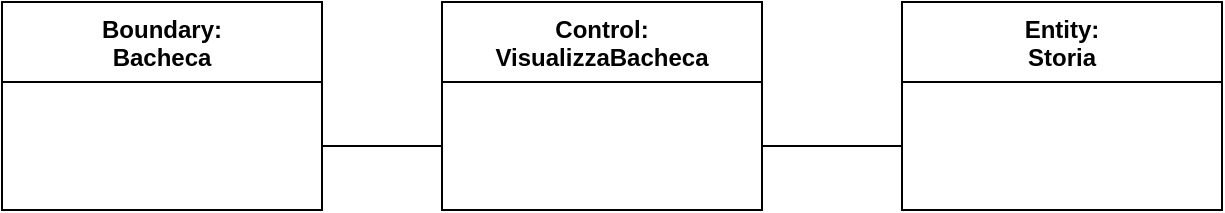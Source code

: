<mxfile version="15.7.3" type="device" pages="2"><diagram id="ZCqlWG__U0BFF5rXpEv3" name="ClassDiagramm"><mxGraphModel dx="782" dy="539" grid="1" gridSize="10" guides="1" tooltips="1" connect="1" arrows="1" fold="1" page="1" pageScale="1" pageWidth="827" pageHeight="1169" math="0" shadow="0"><root><mxCell id="0"/><mxCell id="1" parent="0"/><mxCell id="3bFIEg8BjlihEFsdtrfG-1" value="Entity:&#10;Storia" style="swimlane;fontStyle=1;align=center;verticalAlign=top;childLayout=stackLayout;horizontal=1;startSize=40;horizontalStack=0;resizeParent=1;resizeParentMax=0;resizeLast=0;collapsible=1;marginBottom=0;rotation=0;" parent="1" vertex="1"><mxGeometry x="560" y="240" width="160" height="104" as="geometry"/></mxCell><mxCell id="3bFIEg8BjlihEFsdtrfG-3" value="" style="line;strokeWidth=1;fillColor=#FFFFFF;align=left;verticalAlign=middle;spacingTop=-1;spacingLeft=3;spacingRight=3;rotatable=0;labelPosition=right;points=[];portConstraint=eastwest;strokeColor=none;" parent="3bFIEg8BjlihEFsdtrfG-1" vertex="1"><mxGeometry y="40" width="160" height="64" as="geometry"/></mxCell><mxCell id="3bFIEg8BjlihEFsdtrfG-21" value="Control:&#10;VisualizzaBacheca" style="swimlane;fontStyle=1;align=center;verticalAlign=top;childLayout=stackLayout;horizontal=1;startSize=40;horizontalStack=0;resizeParent=1;resizeParentMax=0;resizeLast=0;collapsible=1;marginBottom=0;" parent="1" vertex="1"><mxGeometry x="330" y="240" width="160" height="104" as="geometry"/></mxCell><mxCell id="3bFIEg8BjlihEFsdtrfG-22" value="" style="line;strokeWidth=1;fillColor=default;align=left;verticalAlign=middle;spacingTop=-1;spacingLeft=3;spacingRight=3;rotatable=0;labelPosition=right;points=[];portConstraint=eastwest;strokeColor=none;" parent="3bFIEg8BjlihEFsdtrfG-21" vertex="1"><mxGeometry y="40" width="160" height="64" as="geometry"/></mxCell><mxCell id="3bFIEg8BjlihEFsdtrfG-23" value="Boundary:&#10;Bacheca" style="swimlane;fontStyle=1;align=center;verticalAlign=top;childLayout=stackLayout;horizontal=1;startSize=40;horizontalStack=0;resizeParent=1;resizeParentMax=0;resizeLast=0;collapsible=1;marginBottom=0;" parent="1" vertex="1"><mxGeometry x="110" y="240" width="160" height="104" as="geometry"/></mxCell><mxCell id="3bFIEg8BjlihEFsdtrfG-24" value="" style="line;strokeWidth=1;fillColor=none;align=left;verticalAlign=middle;spacingTop=-1;spacingLeft=3;spacingRight=3;rotatable=0;labelPosition=right;points=[];portConstraint=eastwest;strokeColor=none;" parent="3bFIEg8BjlihEFsdtrfG-23" vertex="1"><mxGeometry y="40" width="160" height="64" as="geometry"/></mxCell><mxCell id="3bFIEg8BjlihEFsdtrfG-29" value="" style="edgeStyle=orthogonalEdgeStyle;rounded=0;orthogonalLoop=1;jettySize=auto;html=1;endArrow=none;endFill=0;" parent="1" source="3bFIEg8BjlihEFsdtrfG-22" target="3bFIEg8BjlihEFsdtrfG-3" edge="1"><mxGeometry relative="1" as="geometry"/></mxCell><mxCell id="3bFIEg8BjlihEFsdtrfG-32" value="" style="edgeStyle=orthogonalEdgeStyle;rounded=0;orthogonalLoop=1;jettySize=auto;html=1;endArrow=none;endFill=0;" parent="1" source="3bFIEg8BjlihEFsdtrfG-22" target="3bFIEg8BjlihEFsdtrfG-24" edge="1"><mxGeometry relative="1" as="geometry"/></mxCell></root></mxGraphModel></diagram><diagram id="onUfXBzw6Di9SplrwfzI" name="SequenceDiagramm"><mxGraphModel dx="782" dy="539" grid="1" gridSize="10" guides="1" tooltips="1" connect="1" arrows="1" fold="1" page="1" pageScale="1" pageWidth="827" pageHeight="1169" math="0" shadow="0"><root><mxCell id="a1tYU3FfTgrZBpoWUp7v-0"/><mxCell id="a1tYU3FfTgrZBpoWUp7v-1" parent="a1tYU3FfTgrZBpoWUp7v-0"/><mxCell id="a1tYU3FfTgrZBpoWUp7v-2" value="" style="shape=umlLifeline;participant=umlActor;perimeter=lifelinePerimeter;whiteSpace=wrap;html=1;container=1;collapsible=0;recursiveResize=0;verticalAlign=top;spacingTop=36;outlineConnect=0;fillColor=default;gradientColor=none;" parent="a1tYU3FfTgrZBpoWUp7v-1" vertex="1"><mxGeometry x="40" y="130" width="20" height="590" as="geometry"/></mxCell><mxCell id="fTRmvQDcDXZsKyavgWBT-2" value="" style="html=1;points=[];perimeter=orthogonalPerimeter;fontSize=7;fillColor=default;gradientColor=none;" parent="a1tYU3FfTgrZBpoWUp7v-2" vertex="1"><mxGeometry x="5" y="53" width="10" height="477" as="geometry"/></mxCell><mxCell id="a1tYU3FfTgrZBpoWUp7v-3" value="" style="shape=umlLifeline;participant=umlBoundary;perimeter=lifelinePerimeter;whiteSpace=wrap;html=1;container=1;collapsible=0;recursiveResize=0;verticalAlign=top;spacingTop=36;outlineConnect=0;fillColor=default;gradientColor=none;size=70;" parent="a1tYU3FfTgrZBpoWUp7v-1" vertex="1"><mxGeometry x="152" y="120" width="85" height="600" as="geometry"/></mxCell><mxCell id="a1tYU3FfTgrZBpoWUp7v-7" value="HomeButtom" style="text;html=1;align=center;verticalAlign=middle;resizable=0;points=[];autosize=1;strokeColor=none;fillColor=none;fontSize=11;" parent="a1tYU3FfTgrZBpoWUp7v-3" vertex="1"><mxGeometry x="10" y="24" width="80" height="20" as="geometry"/></mxCell><mxCell id="fTRmvQDcDXZsKyavgWBT-4" value="" style="html=1;points=[];perimeter=orthogonalPerimeter;fontSize=7;fillColor=default;gradientColor=none;" parent="a1tYU3FfTgrZBpoWUp7v-3" vertex="1"><mxGeometry x="33" y="80" width="10" height="30" as="geometry"/></mxCell><mxCell id="a1tYU3FfTgrZBpoWUp7v-4" value="" style="shape=umlLifeline;participant=umlControl;perimeter=lifelinePerimeter;whiteSpace=wrap;html=1;container=1;collapsible=0;recursiveResize=0;verticalAlign=top;spacingTop=36;outlineConnect=0;fillColor=default;gradientColor=none;size=90;" parent="a1tYU3FfTgrZBpoWUp7v-1" vertex="1"><mxGeometry x="300" y="170" width="80" height="550" as="geometry"/></mxCell><mxCell id="fTRmvQDcDXZsKyavgWBT-0" value="&lt;font style=&quot;font-size: 11px&quot;&gt;Visualizzazione&lt;br&gt;Bacheca&lt;br&gt;&lt;/font&gt;" style="text;html=1;align=center;verticalAlign=middle;resizable=0;points=[];autosize=1;strokeColor=none;fillColor=none;" parent="a1tYU3FfTgrZBpoWUp7v-4" vertex="1"><mxGeometry x="-4" y="38" width="90" height="30" as="geometry"/></mxCell><mxCell id="fTRmvQDcDXZsKyavgWBT-7" value="" style="html=1;points=[];perimeter=orthogonalPerimeter;fontSize=7;fillColor=default;gradientColor=none;" parent="a1tYU3FfTgrZBpoWUp7v-4" vertex="1"><mxGeometry x="30" y="90" width="10" height="360" as="geometry"/></mxCell><mxCell id="QisvUzcpC8zv0i1lPjBW-3" value="OrderByDate()" style="edgeStyle=orthogonalEdgeStyle;html=1;align=left;spacingLeft=2;endArrow=block;rounded=0;entryX=1;entryY=0;exitX=0.989;exitY=0.817;exitDx=0;exitDy=0;exitPerimeter=0;" parent="a1tYU3FfTgrZBpoWUp7v-4" source="fTRmvQDcDXZsKyavgWBT-7" edge="1"><mxGeometry x="0.665" relative="1" as="geometry"><mxPoint x="50" y="270" as="sourcePoint"/><Array as="points"><mxPoint x="65" y="270"/><mxPoint x="65" y="290"/></Array><mxPoint x="40" y="290" as="targetPoint"/><mxPoint as="offset"/></mxGeometry></mxCell><mxCell id="QisvUzcpC8zv0i1lPjBW-91" value="&lt;font style=&quot;font-size: 11px&quot;&gt;&amp;lt;&amp;lt;Create&amp;gt;&amp;gt;&lt;/font&gt;" style="html=1;verticalAlign=bottom;endArrow=block;rounded=0;fontSize=7;exitX=1.037;exitY=0.342;exitDx=0;exitDy=0;exitPerimeter=0;" parent="a1tYU3FfTgrZBpoWUp7v-4" edge="1"><mxGeometry width="80" relative="1" as="geometry"><mxPoint x="-104" y="40" as="sourcePoint"/><mxPoint x="1" y="40" as="targetPoint"/></mxGeometry></mxCell><mxCell id="a1tYU3FfTgrZBpoWUp7v-6" value="" style="shape=umlLifeline;participant=umlEntity;perimeter=lifelinePerimeter;whiteSpace=wrap;html=1;container=1;collapsible=0;recursiveResize=0;verticalAlign=top;spacingTop=36;outlineConnect=0;fillColor=default;gradientColor=none;size=70;" parent="a1tYU3FfTgrZBpoWUp7v-1" vertex="1"><mxGeometry x="446" y="120" width="76" height="600" as="geometry"/></mxCell><mxCell id="fTRmvQDcDXZsKyavgWBT-1" value="&lt;font&gt;&lt;font style=&quot;font-size: 11px&quot;&gt;Storia&lt;/font&gt;&lt;br&gt;&lt;/font&gt;" style="text;html=1;align=center;verticalAlign=middle;resizable=0;points=[];autosize=1;strokeColor=none;fillColor=none;fontStyle=0" parent="a1tYU3FfTgrZBpoWUp7v-6" vertex="1"><mxGeometry x="18" y="25" width="40" height="20" as="geometry"/></mxCell><mxCell id="QisvUzcpC8zv0i1lPjBW-0" value="" style="html=1;points=[];perimeter=orthogonalPerimeter;fontSize=7;fillColor=default;gradientColor=none;" parent="a1tYU3FfTgrZBpoWUp7v-6" vertex="1"><mxGeometry x="33" y="140" width="10" height="80" as="geometry"/></mxCell><mxCell id="fTRmvQDcDXZsKyavgWBT-10" value="&lt;font style=&quot;font-size: 11px&quot;&gt;doRetriveAll()&amp;nbsp;&lt;/font&gt;" style="html=1;verticalAlign=bottom;endArrow=block;rounded=0;fontSize=7;anchorPointDirection=1;bendable=1;" parent="a1tYU3FfTgrZBpoWUp7v-1" edge="1"><mxGeometry width="80" relative="1" as="geometry"><mxPoint x="340" y="265" as="sourcePoint"/><mxPoint x="480" y="265" as="targetPoint"/></mxGeometry></mxCell><mxCell id="QisvUzcpC8zv0i1lPjBW-1" value="&lt;font style=&quot;font-size: 11px&quot;&gt;return&lt;/font&gt;" style="html=1;verticalAlign=bottom;endArrow=open;dashed=1;endSize=8;rounded=0;fontSize=7;exitX=0.043;exitY=0.992;exitDx=0;exitDy=0;exitPerimeter=0;startSize=8;" parent="a1tYU3FfTgrZBpoWUp7v-1" source="QisvUzcpC8zv0i1lPjBW-0" target="fTRmvQDcDXZsKyavgWBT-7" edge="1"><mxGeometry relative="1" as="geometry"><mxPoint x="470" y="340" as="sourcePoint"/><mxPoint x="382" y="340" as="targetPoint"/></mxGeometry></mxCell><mxCell id="QisvUzcpC8zv0i1lPjBW-6" value="&lt;font style=&quot;font-size: 11px&quot;&gt;&amp;lt;&amp;lt;Create&amp;gt;&amp;gt;&lt;/font&gt;" style="html=1;verticalAlign=bottom;endArrow=block;rounded=0;fontSize=7;exitX=1.037;exitY=0.342;exitDx=0;exitDy=0;exitPerimeter=0;" parent="a1tYU3FfTgrZBpoWUp7v-1" edge="1"><mxGeometry x="-0.382" width="80" relative="1" as="geometry"><mxPoint x="342.87" y="520" as="sourcePoint"/><mxPoint x="591" y="520" as="targetPoint"/><mxPoint as="offset"/></mxGeometry></mxCell><mxCell id="fTRmvQDcDXZsKyavgWBT-3" value="" style="html=1;verticalAlign=bottom;endArrow=block;rounded=0;fontSize=7;" parent="a1tYU3FfTgrZBpoWUp7v-1" source="a1tYU3FfTgrZBpoWUp7v-2" target="fTRmvQDcDXZsKyavgWBT-4" edge="1"><mxGeometry width="80" relative="1" as="geometry"><mxPoint x="87" y="200" as="sourcePoint"/><mxPoint x="167" y="200" as="targetPoint"/><Array as="points"><mxPoint x="160" y="200"/></Array></mxGeometry></mxCell><mxCell id="QisvUzcpC8zv0i1lPjBW-93" value="&lt;font style=&quot;font-size: 11px&quot;&gt;CreaListaStoria&lt;/font&gt;" style="html=1;verticalAlign=bottom;endArrow=block;rounded=0;fontSize=7;exitX=1.037;exitY=0.342;exitDx=0;exitDy=0;exitPerimeter=0;entryX=-0.045;entryY=0.127;entryDx=0;entryDy=0;entryPerimeter=0;" parent="a1tYU3FfTgrZBpoWUp7v-1" edge="1"><mxGeometry x="-0.47" width="80" relative="1" as="geometry"><mxPoint x="342.87" y="590.0" as="sourcePoint"/><mxPoint x="608" y="590.16" as="targetPoint"/><mxPoint as="offset"/></mxGeometry></mxCell><mxCell id="r6IIOnf2ZlZGUB0uFJwW-2" value="" style="shape=umlLifeline;participant=umlBoundary;perimeter=lifelinePerimeter;whiteSpace=wrap;html=1;container=1;collapsible=0;recursiveResize=0;verticalAlign=top;spacingTop=36;outlineConnect=0;fillColor=default;gradientColor=none;size=70;" parent="a1tYU3FfTgrZBpoWUp7v-1" vertex="1"><mxGeometry x="570" y="510" width="85" height="210" as="geometry"/></mxCell><mxCell id="r6IIOnf2ZlZGUB0uFJwW-3" value="Bacheca" style="text;html=1;align=center;verticalAlign=middle;resizable=0;points=[];autosize=1;strokeColor=none;fillColor=none;fontSize=11;" parent="r6IIOnf2ZlZGUB0uFJwW-2" vertex="1"><mxGeometry x="18" y="25" width="60" height="20" as="geometry"/></mxCell><mxCell id="r6IIOnf2ZlZGUB0uFJwW-4" value="" style="html=1;points=[];perimeter=orthogonalPerimeter;fontSize=7;fillColor=default;gradientColor=none;" parent="r6IIOnf2ZlZGUB0uFJwW-2" vertex="1"><mxGeometry x="37.5" y="80" width="10" height="60" as="geometry"/></mxCell><mxCell id="r6IIOnf2ZlZGUB0uFJwW-6" value="Lista Storia" style="html=1;verticalAlign=bottom;endArrow=open;dashed=1;endSize=8;rounded=0;" parent="r6IIOnf2ZlZGUB0uFJwW-2" edge="1"><mxGeometry x="-0.797" relative="1" as="geometry"><mxPoint x="36" y="130" as="sourcePoint"/><mxPoint x="-515" y="130" as="targetPoint"/><mxPoint as="offset"/></mxGeometry></mxCell><mxCell id="ks7n7Y-RuUA--y9XZ9hX-0" value="press()" style="text;html=1;align=center;verticalAlign=middle;resizable=0;points=[];autosize=1;strokeColor=none;fillColor=none;" vertex="1" parent="a1tYU3FfTgrZBpoWUp7v-1"><mxGeometry x="75" y="180" width="50" height="20" as="geometry"/></mxCell></root></mxGraphModel></diagram></mxfile>